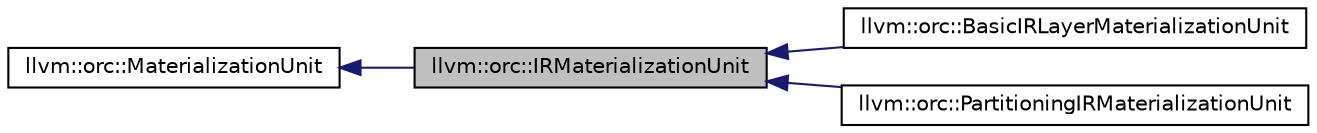 digraph "llvm::orc::IRMaterializationUnit"
{
 // LATEX_PDF_SIZE
  bgcolor="transparent";
  edge [fontname="Helvetica",fontsize="10",labelfontname="Helvetica",labelfontsize="10"];
  node [fontname="Helvetica",fontsize="10",shape="box"];
  rankdir="LR";
  Node1 [label="llvm::orc::IRMaterializationUnit",height=0.2,width=0.4,color="black", fillcolor="grey75", style="filled", fontcolor="black",tooltip="IRMaterializationUnit is a convenient base class for MaterializationUnits wrapping LLVM IR."];
  Node2 -> Node1 [dir="back",color="midnightblue",fontsize="10",style="solid",fontname="Helvetica"];
  Node2 [label="llvm::orc::MaterializationUnit",height=0.2,width=0.4,color="black",URL="$classllvm_1_1orc_1_1MaterializationUnit.html",tooltip="A MaterializationUnit represents a set of symbol definitions that can be materialized as a group,..."];
  Node1 -> Node3 [dir="back",color="midnightblue",fontsize="10",style="solid",fontname="Helvetica"];
  Node3 [label="llvm::orc::BasicIRLayerMaterializationUnit",height=0.2,width=0.4,color="black",URL="$classllvm_1_1orc_1_1BasicIRLayerMaterializationUnit.html",tooltip="MaterializationUnit that materializes modules by calling the 'emit' method on the given IRLayer."];
  Node1 -> Node4 [dir="back",color="midnightblue",fontsize="10",style="solid",fontname="Helvetica"];
  Node4 [label="llvm::orc::PartitioningIRMaterializationUnit",height=0.2,width=0.4,color="black",URL="$classllvm_1_1orc_1_1PartitioningIRMaterializationUnit.html",tooltip=" "];
}
